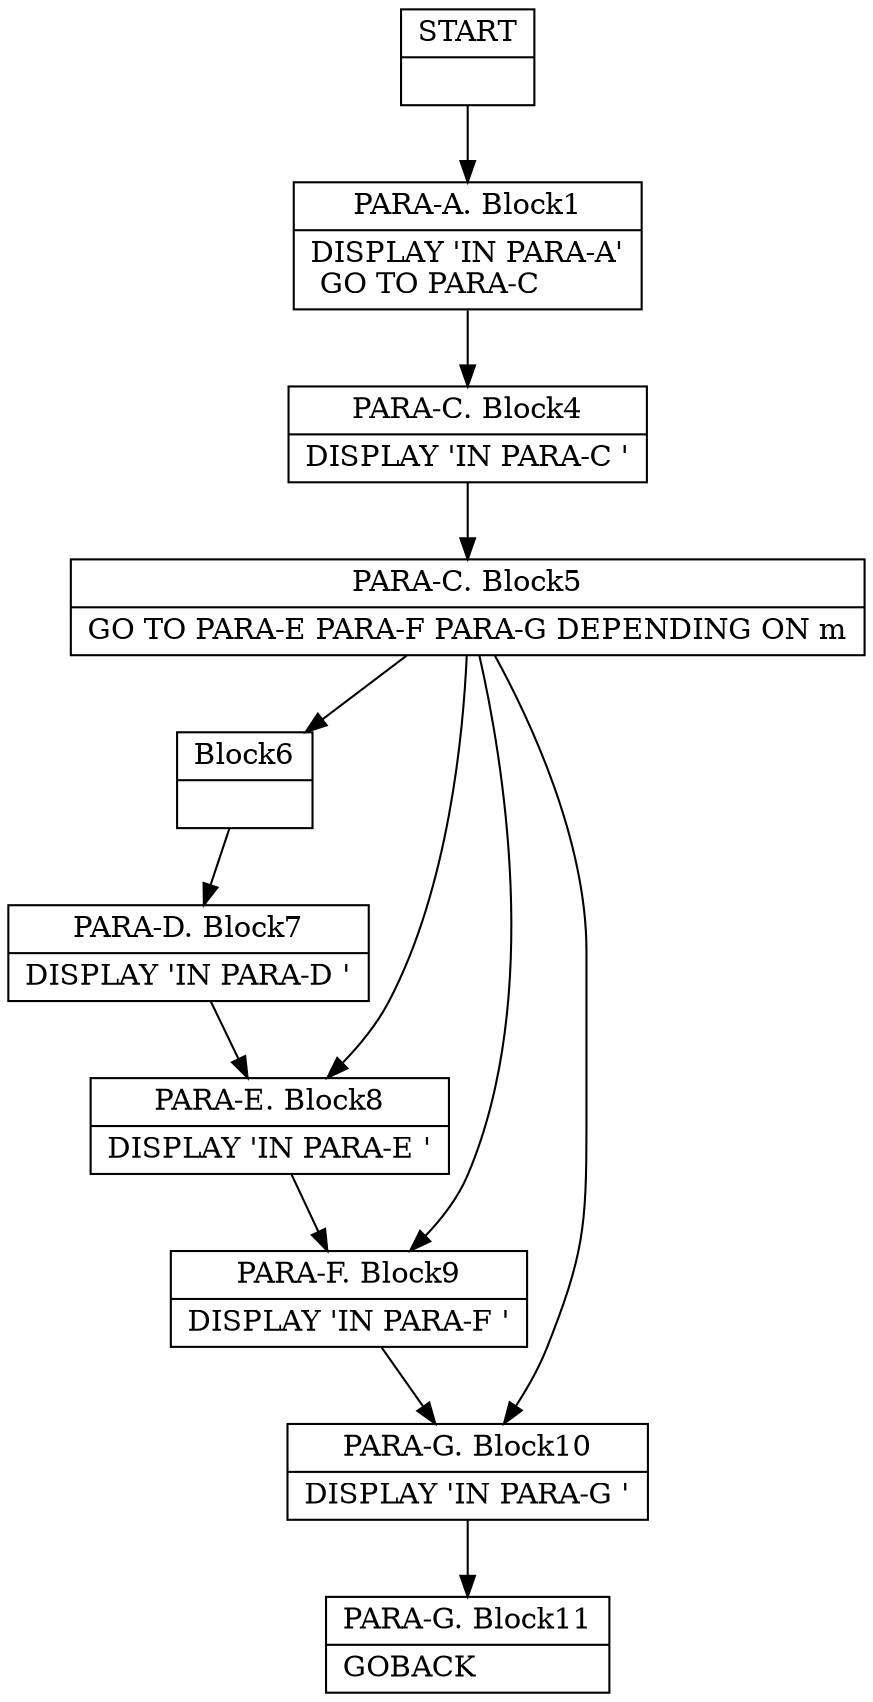 digraph Cfg {
node [
shape = "record"
]

edge [
arrowtail = "empty"
]
Block0 [
label = "{START|}"
]
Block1 [
label = "{PARA-A. Block1|    DISPLAY 'IN PARA-A'\l    GO TO PARA-C\l}"
]
Block4 [
label = "{PARA-C. Block4|    DISPLAY 'IN PARA-C '\l}"
]
Block5 [
label = "{PARA-C. Block5|    GO TO PARA-E PARA-F PARA-G DEPENDING ON m\l}"
]
Block6 [
label = "{Block6|}"
]
Block7 [
label = "{PARA-D. Block7|    DISPLAY 'IN PARA-D '\l}"
]
Block8 [
label = "{PARA-E. Block8|    DISPLAY 'IN PARA-E '\l}"
]
Block9 [
label = "{PARA-F. Block9|    DISPLAY 'IN PARA-F '\l}"
]
Block10 [
label = "{PARA-G. Block10|    DISPLAY 'IN PARA-G '\l}"
]
Block11 [
label = "{PARA-G. Block11|    GOBACK\l}"
]
Block0 -> Block1
Block1 -> Block4
Block4 -> Block5
Block5 -> Block6
Block5 -> Block8
Block5 -> Block9
Block5 -> Block10
Block6 -> Block7
Block7 -> Block8
Block8 -> Block9
Block9 -> Block10
Block10 -> Block11

}
